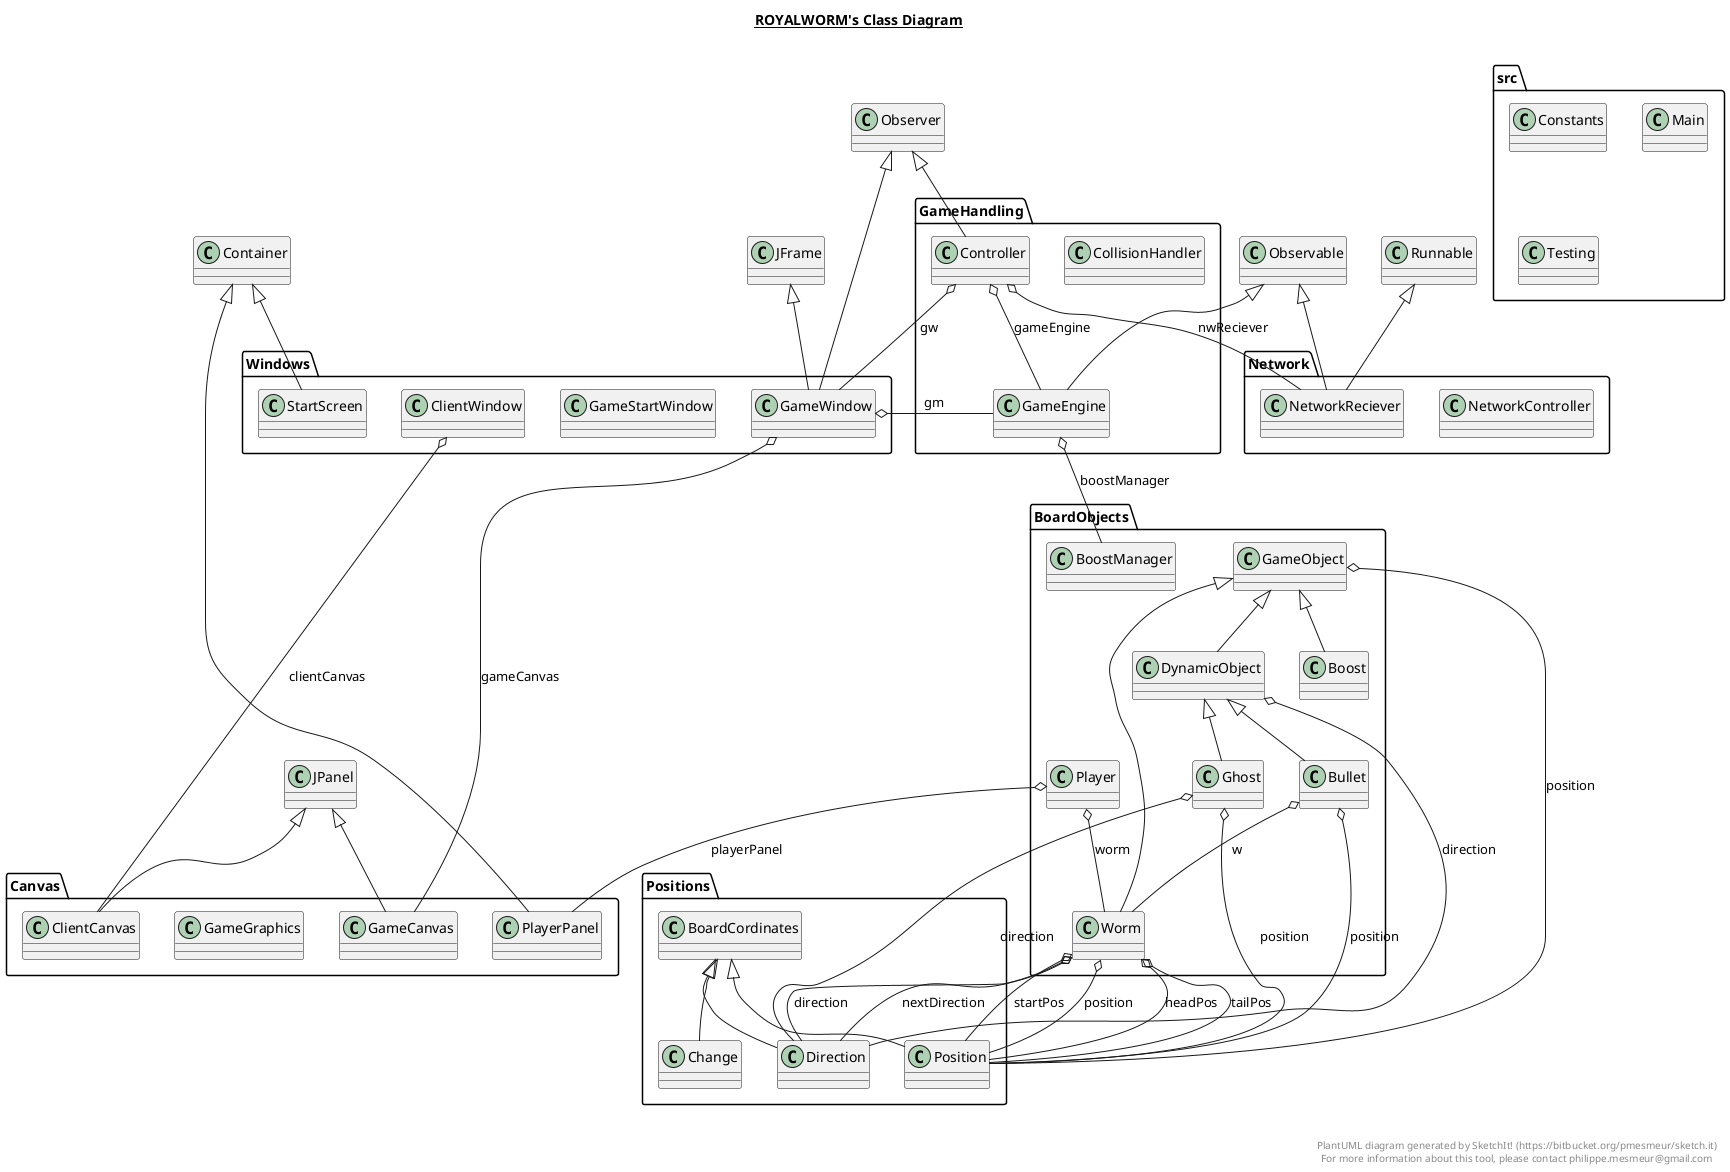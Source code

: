 @startuml

title __ROYALWORM's Class Diagram__\n

  package Positions {
    class BoardCordinates {
    }
  }
  

  package BoardObjects {
    class Boost {
    }
  }
  

  package BoardObjects {
    class BoostManager {
    }
  }
  

  package BoardObjects {
    class Bullet {
    }
  }
  

  package Positions {
    class Change {
    }
  }
  

  package Canvas {
    class ClientCanvas {
    }
  }
  

  package Windows {
    class ClientWindow {
    }
  }
  

  package GameHandling {
    class CollisionHandler {
    }
  }
  

  package src {
    class Constants {
    }
  }
  

  package GameHandling {
    class Controller {
    }
  }
  

  package Positions {
    class Direction {
    }
  }
  

  package BoardObjects {
    class DynamicObject {
    }
  }
  

  package Canvas {
    class GameCanvas {
    }
  }
  

  package GameHandling {
    class GameEngine {
    }
  }
  

  package Canvas {
    class GameGraphics {
    }
  }
  

  package BoardObjects {
    class GameObject {
    }
  }
  

  package Windows {
    class GameStartWindow {
    }
  }
  

  package Windows {
    class GameWindow {
    }
  }
  

  package BoardObjects {
    class Ghost {
    }
  }
  

  package src {
    class Main {
    }
  }
  

  package Network {
    class NetworkController {
    }
  }
  

  package Network {
    class NetworkReciever {
    }
  }
  

  package BoardObjects {
    class Player {
    }
  }
  

  package Canvas {
    class PlayerPanel {
    }
  }
  

  package Positions {
    class Position {
    }
  }
  

  package Windows {
    class StartScreen {
    }
  }
  

  package src {
    class Testing {
    }
  }
  

  package BoardObjects {
    class Worm {
    }
  }
  

  Boost -up-|> GameObject
  Bullet -up-|> DynamicObject
  Bullet o-- Position : position
  Bullet o-- Worm : w
  Change -up-|> BoardCordinates
  ClientCanvas -up-|> JPanel
  ClientWindow o-- ClientCanvas : clientCanvas
  Controller -up-|> Observer
  Controller o-- GameEngine : gameEngine
  Controller o-- GameWindow : gw
  Controller o-- NetworkReciever : nwReciever
  Direction -up-|> BoardCordinates
  DynamicObject -up-|> GameObject
  DynamicObject o-- Direction : direction
  GameCanvas -up-|> JPanel
  GameEngine -up-|> Observable
  GameEngine o-- BoostManager : boostManager
  GameObject o-- Position : position
  GameWindow -up-|> Observer
  GameWindow -up-|> JFrame
  GameWindow o-- GameCanvas : gameCanvas
  GameWindow o-- GameEngine : gm
  Ghost -up-|> DynamicObject
  Ghost o-- Position : position
  Ghost o-- Direction : direction
  NetworkReciever -up-|> Runnable
  NetworkReciever -up-|> Observable
  Player o-- Worm : worm
  Player o-- PlayerPanel : playerPanel
  PlayerPanel -up-|> Container
  Position -up-|> BoardCordinates
  StartScreen -up-|> Container
  Worm -up-|> GameObject
  Worm o-- Position : headPos
  Worm o-- Position : tailPos
  Worm o-- Position : startPos
  Worm o-- Position : position
  Worm o-- Direction : direction
  Worm o-- Direction : nextDirection


right footer


PlantUML diagram generated by SketchIt! (https://bitbucket.org/pmesmeur/sketch.it)
For more information about this tool, please contact philippe.mesmeur@gmail.com
endfooter

@enduml
